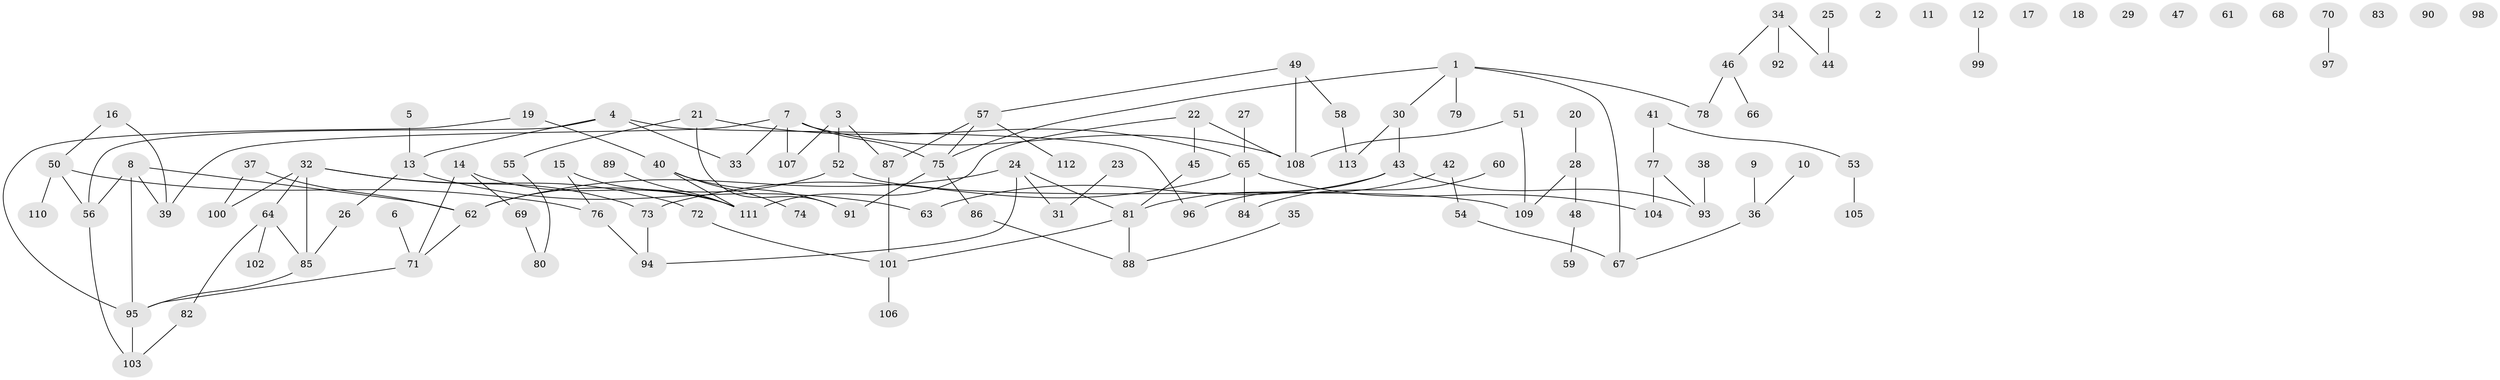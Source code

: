 // Generated by graph-tools (version 1.1) at 2025/25/03/09/25 03:25:22]
// undirected, 113 vertices, 128 edges
graph export_dot {
graph [start="1"]
  node [color=gray90,style=filled];
  1;
  2;
  3;
  4;
  5;
  6;
  7;
  8;
  9;
  10;
  11;
  12;
  13;
  14;
  15;
  16;
  17;
  18;
  19;
  20;
  21;
  22;
  23;
  24;
  25;
  26;
  27;
  28;
  29;
  30;
  31;
  32;
  33;
  34;
  35;
  36;
  37;
  38;
  39;
  40;
  41;
  42;
  43;
  44;
  45;
  46;
  47;
  48;
  49;
  50;
  51;
  52;
  53;
  54;
  55;
  56;
  57;
  58;
  59;
  60;
  61;
  62;
  63;
  64;
  65;
  66;
  67;
  68;
  69;
  70;
  71;
  72;
  73;
  74;
  75;
  76;
  77;
  78;
  79;
  80;
  81;
  82;
  83;
  84;
  85;
  86;
  87;
  88;
  89;
  90;
  91;
  92;
  93;
  94;
  95;
  96;
  97;
  98;
  99;
  100;
  101;
  102;
  103;
  104;
  105;
  106;
  107;
  108;
  109;
  110;
  111;
  112;
  113;
  1 -- 30;
  1 -- 67;
  1 -- 75;
  1 -- 78;
  1 -- 79;
  3 -- 52;
  3 -- 87;
  3 -- 107;
  4 -- 13;
  4 -- 33;
  4 -- 56;
  4 -- 96;
  5 -- 13;
  6 -- 71;
  7 -- 33;
  7 -- 39;
  7 -- 75;
  7 -- 107;
  7 -- 108;
  8 -- 39;
  8 -- 56;
  8 -- 62;
  8 -- 95;
  9 -- 36;
  10 -- 36;
  12 -- 99;
  13 -- 26;
  13 -- 63;
  14 -- 69;
  14 -- 71;
  14 -- 111;
  15 -- 76;
  15 -- 111;
  16 -- 39;
  16 -- 50;
  19 -- 40;
  19 -- 95;
  20 -- 28;
  21 -- 55;
  21 -- 65;
  21 -- 91;
  22 -- 45;
  22 -- 108;
  22 -- 111;
  23 -- 31;
  24 -- 31;
  24 -- 62;
  24 -- 81;
  24 -- 94;
  25 -- 44;
  26 -- 85;
  27 -- 65;
  28 -- 48;
  28 -- 109;
  30 -- 43;
  30 -- 113;
  32 -- 64;
  32 -- 72;
  32 -- 73;
  32 -- 85;
  32 -- 100;
  34 -- 44;
  34 -- 46;
  34 -- 92;
  35 -- 88;
  36 -- 67;
  37 -- 62;
  37 -- 100;
  38 -- 93;
  40 -- 74;
  40 -- 91;
  40 -- 111;
  41 -- 53;
  41 -- 77;
  42 -- 54;
  42 -- 81;
  43 -- 63;
  43 -- 93;
  43 -- 96;
  45 -- 81;
  46 -- 66;
  46 -- 78;
  48 -- 59;
  49 -- 57;
  49 -- 58;
  49 -- 108;
  50 -- 56;
  50 -- 76;
  50 -- 110;
  51 -- 108;
  51 -- 109;
  52 -- 62;
  52 -- 109;
  53 -- 105;
  54 -- 67;
  55 -- 80;
  56 -- 103;
  57 -- 75;
  57 -- 87;
  57 -- 112;
  58 -- 113;
  60 -- 84;
  62 -- 71;
  64 -- 82;
  64 -- 85;
  64 -- 102;
  65 -- 73;
  65 -- 84;
  65 -- 104;
  69 -- 80;
  70 -- 97;
  71 -- 95;
  72 -- 101;
  73 -- 94;
  75 -- 86;
  75 -- 91;
  76 -- 94;
  77 -- 93;
  77 -- 104;
  81 -- 88;
  81 -- 101;
  82 -- 103;
  85 -- 95;
  86 -- 88;
  87 -- 101;
  89 -- 111;
  95 -- 103;
  101 -- 106;
}
